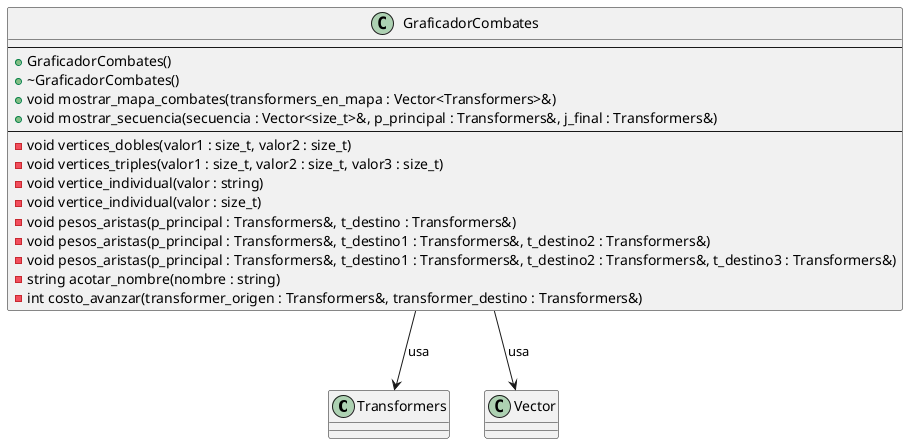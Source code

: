 @startuml
'https://plantuml.com/class-diagram


class Transformers
class Vector

class GraficadorCombates {
    ---
    + GraficadorCombates()
    + ~GraficadorCombates()
    + void mostrar_mapa_combates(transformers_en_mapa : Vector<Transformers>&)
    + void mostrar_secuencia(secuencia : Vector<size_t>&, p_principal : Transformers&, j_final : Transformers&)
    ---
    - void vertices_dobles(valor1 : size_t, valor2 : size_t)
    - void vertices_triples(valor1 : size_t, valor2 : size_t, valor3 : size_t)
    - void vertice_individual(valor : string)
    - void vertice_individual(valor : size_t)
    - void pesos_aristas(p_principal : Transformers&, t_destino : Transformers&)
    - void pesos_aristas(p_principal : Transformers&, t_destino1 : Transformers&, t_destino2 : Transformers&)
    - void pesos_aristas(p_principal : Transformers&, t_destino1 : Transformers&, t_destino2 : Transformers&, t_destino3 : Transformers&)
    - string acotar_nombre(nombre : string)
    - int costo_avanzar(transformer_origen : Transformers&, transformer_destino : Transformers&)
}

' Relaciones
GraficadorCombates --> Transformers : "usa"
GraficadorCombates --> Vector : "usa"

@enduml